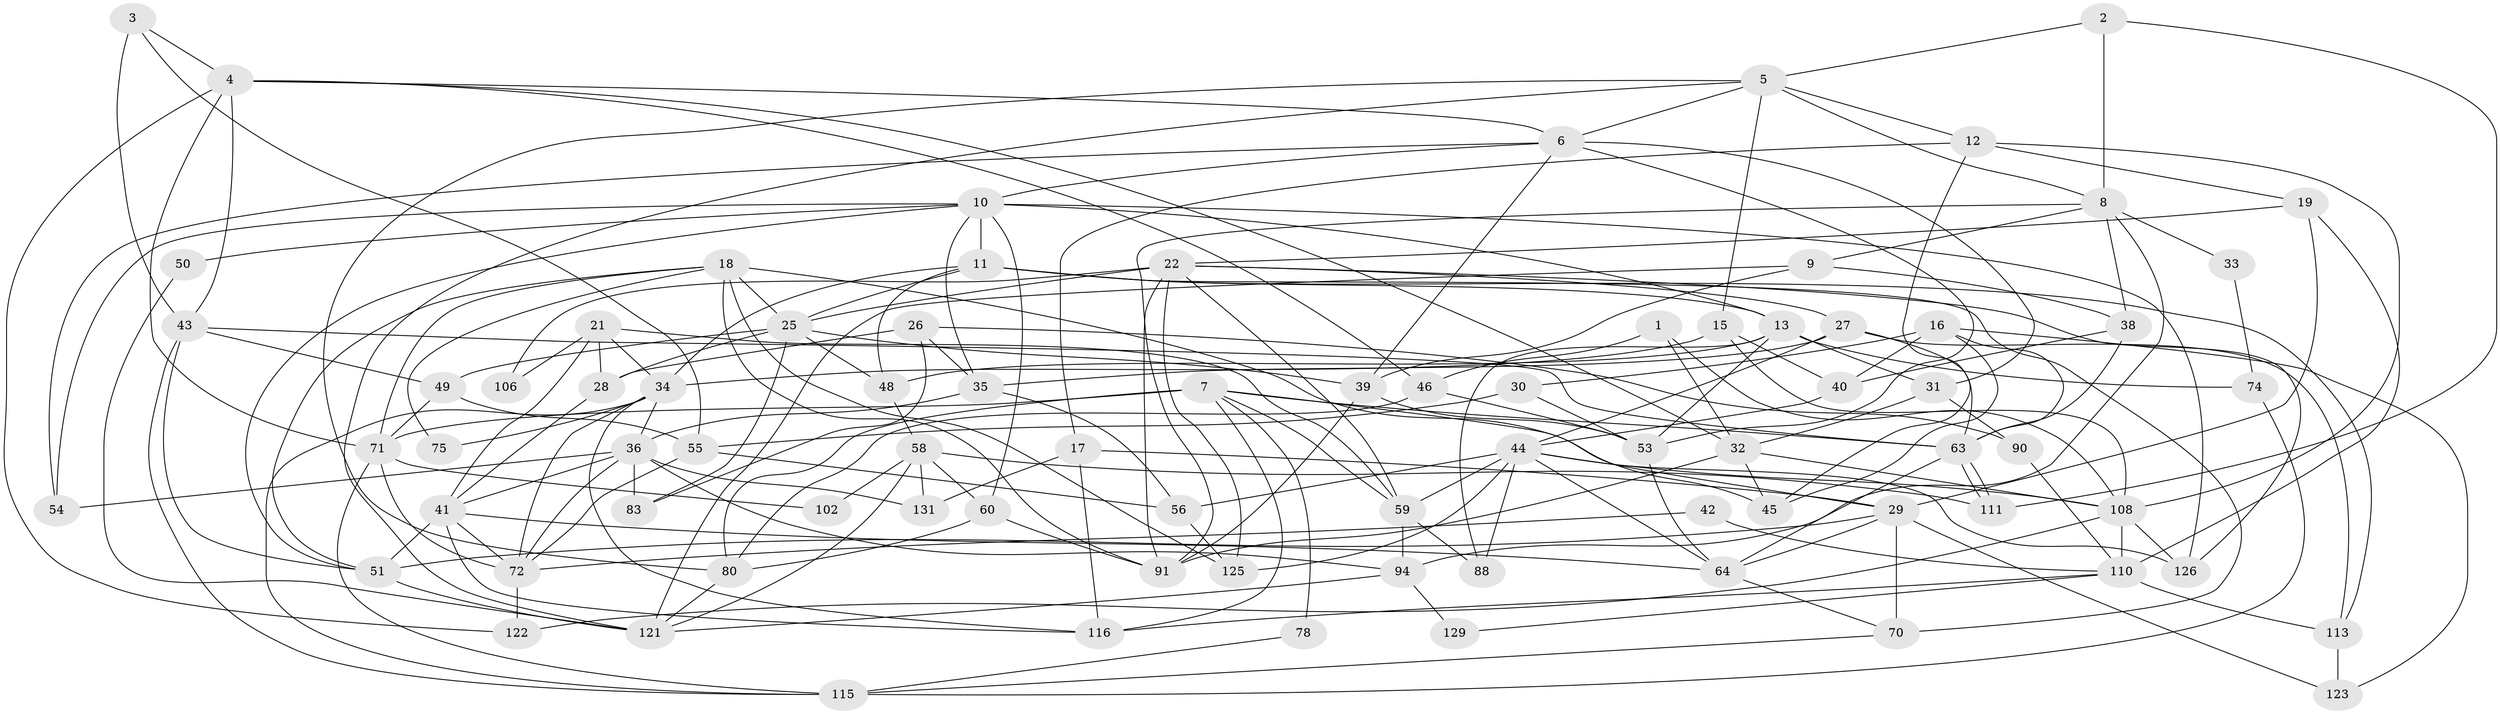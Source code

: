 // original degree distribution, {2: 0.11450381679389313, 5: 0.1450381679389313, 3: 0.25190839694656486, 4: 0.3435114503816794, 6: 0.09923664122137404, 7: 0.04580152671755725}
// Generated by graph-tools (version 1.1) at 2025/11/02/27/25 16:11:18]
// undirected, 81 vertices, 200 edges
graph export_dot {
graph [start="1"]
  node [color=gray90,style=filled];
  1 [super="+47"];
  2 [super="+85"];
  3;
  4 [super="+23"];
  5 [super="+24"];
  6 [super="+37"];
  7 [super="+20"];
  8 [super="+14"];
  9 [super="+67"];
  10 [super="+69"];
  11 [super="+65"];
  12 [super="+120"];
  13 [super="+103"];
  15;
  16 [super="+130"];
  17 [super="+97"];
  18 [super="+82"];
  19;
  21 [super="+76"];
  22 [super="+127"];
  25 [super="+101"];
  26;
  27 [super="+84"];
  28;
  29 [super="+95"];
  30 [super="+77"];
  31 [super="+107"];
  32 [super="+62"];
  33;
  34 [super="+92"];
  35 [super="+81"];
  36 [super="+98"];
  38 [super="+100"];
  39 [super="+124"];
  40;
  41 [super="+68"];
  42;
  43 [super="+89"];
  44 [super="+93"];
  45;
  46;
  48 [super="+66"];
  49 [super="+52"];
  50;
  51 [super="+105"];
  53 [super="+61"];
  54;
  55 [super="+57"];
  56 [super="+79"];
  58 [super="+86"];
  59 [super="+112"];
  60 [super="+117"];
  63 [super="+114"];
  64 [super="+73"];
  70 [super="+87"];
  71 [super="+99"];
  72 [super="+104"];
  74;
  75;
  78;
  80;
  83;
  88;
  90;
  91 [super="+96"];
  94;
  102;
  106;
  108 [super="+109"];
  110 [super="+118"];
  111;
  113;
  115;
  116 [super="+119"];
  121 [super="+128"];
  122;
  123;
  125;
  126;
  129;
  131;
  1 -- 108;
  1 -- 46;
  1 -- 32;
  2 -- 8 [weight=2];
  2 -- 111;
  2 -- 5;
  3 -- 43;
  3 -- 4;
  3 -- 55;
  4 -- 122;
  4 -- 6;
  4 -- 43;
  4 -- 46;
  4 -- 71;
  4 -- 32;
  5 -- 15;
  5 -- 8;
  5 -- 80;
  5 -- 6;
  5 -- 121;
  5 -- 12;
  6 -- 10;
  6 -- 54;
  6 -- 39;
  6 -- 31;
  6 -- 53;
  7 -- 59;
  7 -- 29;
  7 -- 78;
  7 -- 80;
  7 -- 116;
  7 -- 63;
  7 -- 71;
  8 -- 33;
  8 -- 91;
  8 -- 94;
  8 -- 9;
  8 -- 38;
  9 -- 38;
  9 -- 39;
  9 -- 121;
  10 -- 51;
  10 -- 54;
  10 -- 126;
  10 -- 11;
  10 -- 50;
  10 -- 60;
  10 -- 35;
  10 -- 13;
  11 -- 25;
  11 -- 48;
  11 -- 113;
  11 -- 34;
  11 -- 13;
  11 -- 70;
  12 -- 108 [weight=2];
  12 -- 45;
  12 -- 17;
  12 -- 19;
  13 -- 88;
  13 -- 53;
  13 -- 31;
  13 -- 74;
  13 -- 48;
  15 -- 40;
  15 -- 108;
  15 -- 34;
  16 -- 45;
  16 -- 63 [weight=2];
  16 -- 123;
  16 -- 40;
  16 -- 30;
  17 -- 131;
  17 -- 29;
  17 -- 116;
  18 -- 125;
  18 -- 51;
  18 -- 71;
  18 -- 25 [weight=2];
  18 -- 75;
  18 -- 45;
  18 -- 91;
  19 -- 110 [weight=2];
  19 -- 22;
  19 -- 29;
  21 -- 28;
  21 -- 59 [weight=2];
  21 -- 34;
  21 -- 41;
  21 -- 106;
  22 -- 126;
  22 -- 125;
  22 -- 91;
  22 -- 59;
  22 -- 106;
  22 -- 27;
  22 -- 25;
  25 -- 83;
  25 -- 48;
  25 -- 49;
  25 -- 39;
  25 -- 28;
  26 -- 28;
  26 -- 83;
  26 -- 90;
  26 -- 35;
  27 -- 44;
  27 -- 35;
  27 -- 113;
  27 -- 63;
  28 -- 41;
  29 -- 123;
  29 -- 51;
  29 -- 70 [weight=2];
  29 -- 64;
  30 -- 55;
  30 -- 53;
  31 -- 90;
  31 -- 32;
  32 -- 45;
  32 -- 108;
  32 -- 91;
  33 -- 74;
  34 -- 36;
  34 -- 72;
  34 -- 115;
  34 -- 116;
  34 -- 75;
  35 -- 36;
  35 -- 56;
  36 -- 54;
  36 -- 41;
  36 -- 83;
  36 -- 94;
  36 -- 131;
  36 -- 72;
  38 -- 40;
  38 -- 63;
  39 -- 53;
  39 -- 91;
  40 -- 44;
  41 -- 64;
  41 -- 72;
  41 -- 51;
  41 -- 116;
  42 -- 110;
  42 -- 72;
  43 -- 63;
  43 -- 115;
  43 -- 51;
  43 -- 49;
  44 -- 64;
  44 -- 88;
  44 -- 126;
  44 -- 108;
  44 -- 56;
  44 -- 59;
  44 -- 125;
  46 -- 80;
  46 -- 53;
  48 -- 58;
  49 -- 71;
  49 -- 55 [weight=2];
  50 -- 121;
  51 -- 121;
  53 -- 64;
  55 -- 56;
  55 -- 72;
  56 -- 125;
  58 -- 111;
  58 -- 60;
  58 -- 121;
  58 -- 131;
  58 -- 102;
  59 -- 88;
  59 -- 94;
  60 -- 80;
  60 -- 91;
  63 -- 111;
  63 -- 111;
  63 -- 64;
  64 -- 70;
  70 -- 115;
  71 -- 102;
  71 -- 115;
  71 -- 72;
  72 -- 122;
  74 -- 115;
  78 -- 115;
  80 -- 121;
  90 -- 110;
  94 -- 121;
  94 -- 129;
  108 -- 126;
  108 -- 122;
  108 -- 110;
  110 -- 113;
  110 -- 129;
  110 -- 116;
  113 -- 123;
}
